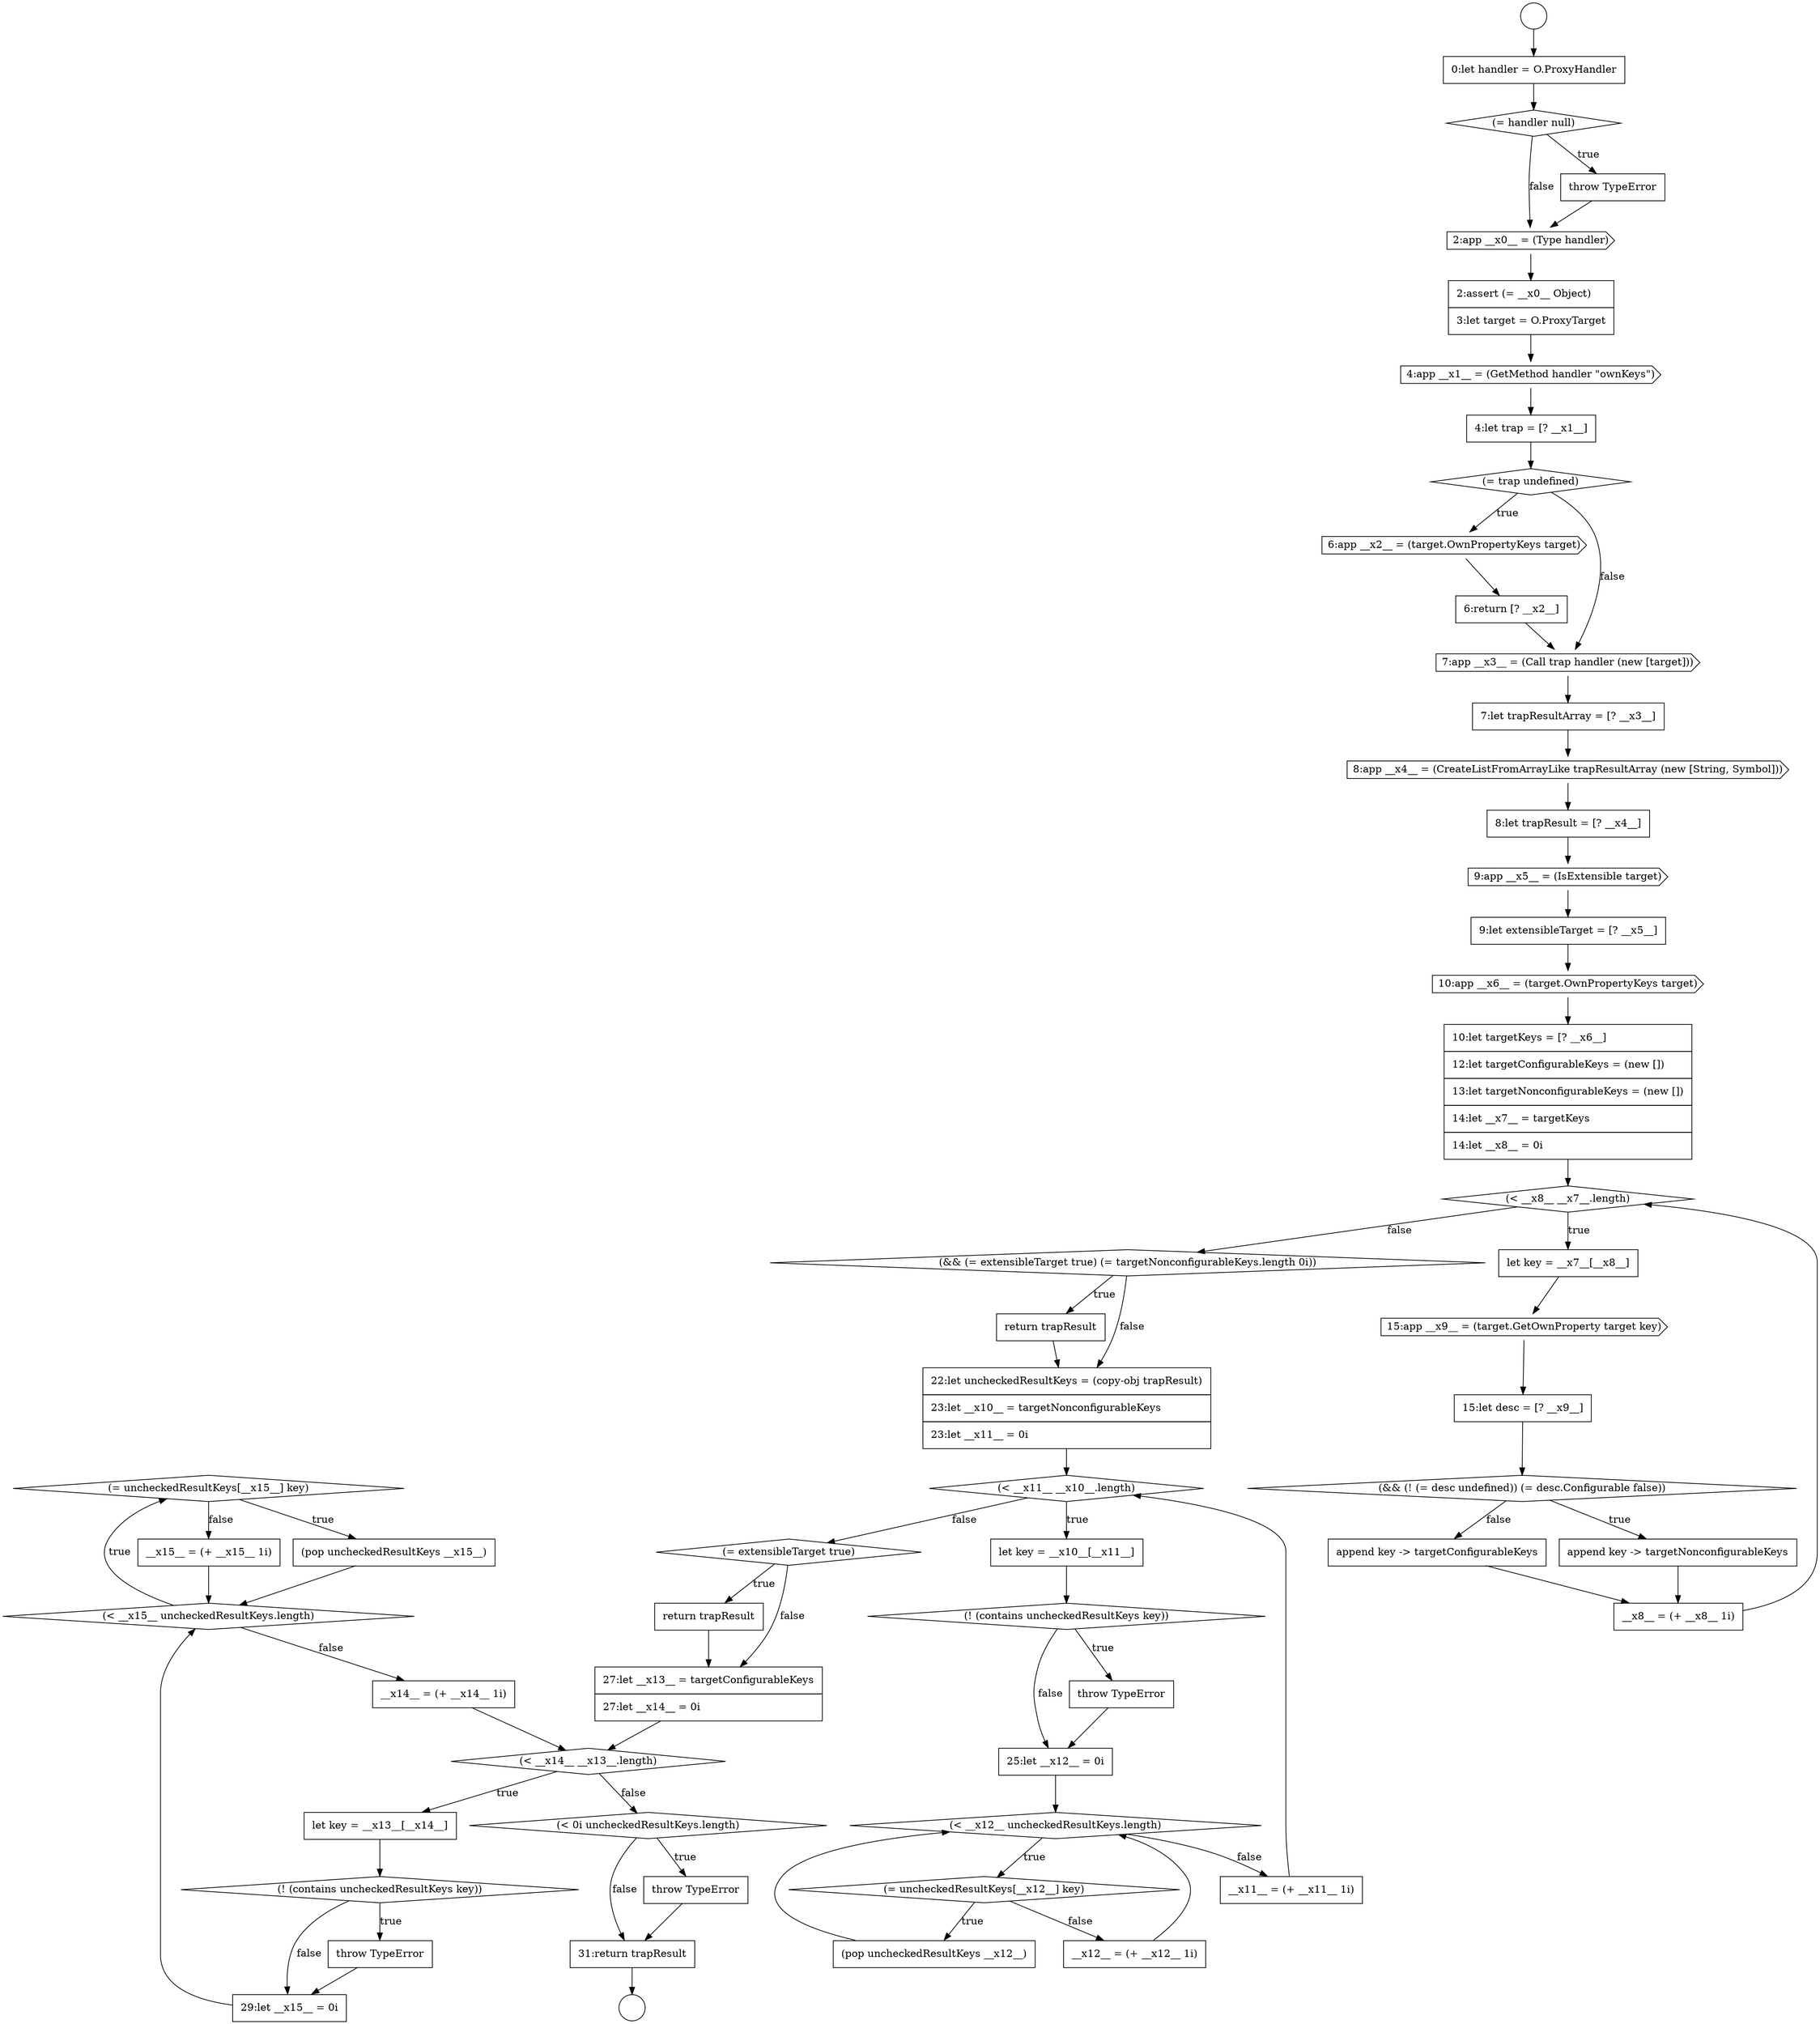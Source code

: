 digraph {
  node3008 [shape=diamond, label=<<font color="black">(= uncheckedResultKeys[__x15__] key)</font>> color="black" fillcolor="white" style=filled]
  node3004 [shape=diamond, label=<<font color="black">(! (contains uncheckedResultKeys key))</font>> color="black" fillcolor="white" style=filled]
  node2996 [shape=none, margin=0, label=<<font color="black">
    <table border="0" cellborder="1" cellspacing="0" cellpadding="10">
      <tr><td align="left">(pop uncheckedResultKeys __x12__)</td></tr>
    </table>
  </font>> color="black" fillcolor="white" style=filled]
  node3011 [shape=none, margin=0, label=<<font color="black">
    <table border="0" cellborder="1" cellspacing="0" cellpadding="10">
      <tr><td align="left">__x14__ = (+ __x14__ 1i)</td></tr>
    </table>
  </font>> color="black" fillcolor="white" style=filled]
  node2958 [shape=circle label=" " color="black" fillcolor="white" style=filled]
  node3002 [shape=diamond, label=<<font color="black">(&lt; __x14__ __x13__.length)</font>> color="black" fillcolor="white" style=filled]
  node2987 [shape=none, margin=0, label=<<font color="black">
    <table border="0" cellborder="1" cellspacing="0" cellpadding="10">
      <tr><td align="left">return trapResult</td></tr>
    </table>
  </font>> color="black" fillcolor="white" style=filled]
  node2977 [shape=none, margin=0, label=<<font color="black">
    <table border="0" cellborder="1" cellspacing="0" cellpadding="10">
      <tr><td align="left">10:let targetKeys = [? __x6__]</td></tr>
      <tr><td align="left">12:let targetConfigurableKeys = (new [])</td></tr>
      <tr><td align="left">13:let targetNonconfigurableKeys = (new [])</td></tr>
      <tr><td align="left">14:let __x7__ = targetKeys</td></tr>
      <tr><td align="left">14:let __x8__ = 0i</td></tr>
    </table>
  </font>> color="black" fillcolor="white" style=filled]
  node2983 [shape=none, margin=0, label=<<font color="black">
    <table border="0" cellborder="1" cellspacing="0" cellpadding="10">
      <tr><td align="left">append key -&gt; targetNonconfigurableKeys</td></tr>
    </table>
  </font>> color="black" fillcolor="white" style=filled]
  node2961 [shape=diamond, label=<<font color="black">(= handler null)</font>> color="black" fillcolor="white" style=filled]
  node2966 [shape=none, margin=0, label=<<font color="black">
    <table border="0" cellborder="1" cellspacing="0" cellpadding="10">
      <tr><td align="left">4:let trap = [? __x1__]</td></tr>
    </table>
  </font>> color="black" fillcolor="white" style=filled]
  node2976 [shape=cds, label=<<font color="black">10:app __x6__ = (target.OwnPropertyKeys target)</font>> color="black" fillcolor="white" style=filled]
  node3012 [shape=diamond, label=<<font color="black">(&lt; 0i uncheckedResultKeys.length)</font>> color="black" fillcolor="white" style=filled]
  node2972 [shape=cds, label=<<font color="black">8:app __x4__ = (CreateListFromArrayLike trapResultArray (new [String, Symbol]))</font>> color="black" fillcolor="white" style=filled]
  node2985 [shape=none, margin=0, label=<<font color="black">
    <table border="0" cellborder="1" cellspacing="0" cellpadding="10">
      <tr><td align="left">__x8__ = (+ __x8__ 1i)</td></tr>
    </table>
  </font>> color="black" fillcolor="white" style=filled]
  node3014 [shape=none, margin=0, label=<<font color="black">
    <table border="0" cellborder="1" cellspacing="0" cellpadding="10">
      <tr><td align="left">31:return trapResult</td></tr>
    </table>
  </font>> color="black" fillcolor="white" style=filled]
  node2989 [shape=diamond, label=<<font color="black">(&lt; __x11__ __x10__.length)</font>> color="black" fillcolor="white" style=filled]
  node2964 [shape=none, margin=0, label=<<font color="black">
    <table border="0" cellborder="1" cellspacing="0" cellpadding="10">
      <tr><td align="left">2:assert (= __x0__ Object)</td></tr>
      <tr><td align="left">3:let target = O.ProxyTarget</td></tr>
    </table>
  </font>> color="black" fillcolor="white" style=filled]
  node2979 [shape=none, margin=0, label=<<font color="black">
    <table border="0" cellborder="1" cellspacing="0" cellpadding="10">
      <tr><td align="left">let key = __x7__[__x8__]</td></tr>
    </table>
  </font>> color="black" fillcolor="white" style=filled]
  node2965 [shape=cds, label=<<font color="black">4:app __x1__ = (GetMethod handler &quot;ownKeys&quot;)</font>> color="black" fillcolor="white" style=filled]
  node2982 [shape=diamond, label=<<font color="black">(&amp;&amp; (! (= desc undefined)) (= desc.Configurable false))</font>> color="black" fillcolor="white" style=filled]
  node2969 [shape=none, margin=0, label=<<font color="black">
    <table border="0" cellborder="1" cellspacing="0" cellpadding="10">
      <tr><td align="left">6:return [? __x2__]</td></tr>
    </table>
  </font>> color="black" fillcolor="white" style=filled]
  node2986 [shape=diamond, label=<<font color="black">(&amp;&amp; (= extensibleTarget true) (= targetNonconfigurableKeys.length 0i))</font>> color="black" fillcolor="white" style=filled]
  node2990 [shape=none, margin=0, label=<<font color="black">
    <table border="0" cellborder="1" cellspacing="0" cellpadding="10">
      <tr><td align="left">let key = __x10__[__x11__]</td></tr>
    </table>
  </font>> color="black" fillcolor="white" style=filled]
  node2973 [shape=none, margin=0, label=<<font color="black">
    <table border="0" cellborder="1" cellspacing="0" cellpadding="10">
      <tr><td align="left">8:let trapResult = [? __x4__]</td></tr>
    </table>
  </font>> color="black" fillcolor="white" style=filled]
  node3001 [shape=none, margin=0, label=<<font color="black">
    <table border="0" cellborder="1" cellspacing="0" cellpadding="10">
      <tr><td align="left">27:let __x13__ = targetConfigurableKeys</td></tr>
      <tr><td align="left">27:let __x14__ = 0i</td></tr>
    </table>
  </font>> color="black" fillcolor="white" style=filled]
  node3000 [shape=none, margin=0, label=<<font color="black">
    <table border="0" cellborder="1" cellspacing="0" cellpadding="10">
      <tr><td align="left">return trapResult</td></tr>
    </table>
  </font>> color="black" fillcolor="white" style=filled]
  node3010 [shape=none, margin=0, label=<<font color="black">
    <table border="0" cellborder="1" cellspacing="0" cellpadding="10">
      <tr><td align="left">__x15__ = (+ __x15__ 1i)</td></tr>
    </table>
  </font>> color="black" fillcolor="white" style=filled]
  node2978 [shape=diamond, label=<<font color="black">(&lt; __x8__ __x7__.length)</font>> color="black" fillcolor="white" style=filled]
  node2968 [shape=cds, label=<<font color="black">6:app __x2__ = (target.OwnPropertyKeys target)</font>> color="black" fillcolor="white" style=filled]
  node3005 [shape=none, margin=0, label=<<font color="black">
    <table border="0" cellborder="1" cellspacing="0" cellpadding="10">
      <tr><td align="left">throw TypeError</td></tr>
    </table>
  </font>> color="black" fillcolor="white" style=filled]
  node2963 [shape=cds, label=<<font color="black">2:app __x0__ = (Type handler)</font>> color="black" fillcolor="white" style=filled]
  node2995 [shape=diamond, label=<<font color="black">(= uncheckedResultKeys[__x12__] key)</font>> color="black" fillcolor="white" style=filled]
  node2970 [shape=cds, label=<<font color="black">7:app __x3__ = (Call trap handler (new [target]))</font>> color="black" fillcolor="white" style=filled]
  node2981 [shape=none, margin=0, label=<<font color="black">
    <table border="0" cellborder="1" cellspacing="0" cellpadding="10">
      <tr><td align="left">15:let desc = [? __x9__]</td></tr>
    </table>
  </font>> color="black" fillcolor="white" style=filled]
  node2991 [shape=diamond, label=<<font color="black">(! (contains uncheckedResultKeys key))</font>> color="black" fillcolor="white" style=filled]
  node2959 [shape=circle label=" " color="black" fillcolor="white" style=filled]
  node3006 [shape=none, margin=0, label=<<font color="black">
    <table border="0" cellborder="1" cellspacing="0" cellpadding="10">
      <tr><td align="left">29:let __x15__ = 0i</td></tr>
    </table>
  </font>> color="black" fillcolor="white" style=filled]
  node2974 [shape=cds, label=<<font color="black">9:app __x5__ = (IsExtensible target)</font>> color="black" fillcolor="white" style=filled]
  node2962 [shape=none, margin=0, label=<<font color="black">
    <table border="0" cellborder="1" cellspacing="0" cellpadding="10">
      <tr><td align="left">throw TypeError</td></tr>
    </table>
  </font>> color="black" fillcolor="white" style=filled]
  node2967 [shape=diamond, label=<<font color="black">(= trap undefined)</font>> color="black" fillcolor="white" style=filled]
  node2999 [shape=diamond, label=<<font color="black">(= extensibleTarget true)</font>> color="black" fillcolor="white" style=filled]
  node2984 [shape=none, margin=0, label=<<font color="black">
    <table border="0" cellborder="1" cellspacing="0" cellpadding="10">
      <tr><td align="left">append key -&gt; targetConfigurableKeys</td></tr>
    </table>
  </font>> color="black" fillcolor="white" style=filled]
  node3009 [shape=none, margin=0, label=<<font color="black">
    <table border="0" cellborder="1" cellspacing="0" cellpadding="10">
      <tr><td align="left">(pop uncheckedResultKeys __x15__)</td></tr>
    </table>
  </font>> color="black" fillcolor="white" style=filled]
  node2994 [shape=diamond, label=<<font color="black">(&lt; __x12__ uncheckedResultKeys.length)</font>> color="black" fillcolor="white" style=filled]
  node2992 [shape=none, margin=0, label=<<font color="black">
    <table border="0" cellborder="1" cellspacing="0" cellpadding="10">
      <tr><td align="left">throw TypeError</td></tr>
    </table>
  </font>> color="black" fillcolor="white" style=filled]
  node2975 [shape=none, margin=0, label=<<font color="black">
    <table border="0" cellborder="1" cellspacing="0" cellpadding="10">
      <tr><td align="left">9:let extensibleTarget = [? __x5__]</td></tr>
    </table>
  </font>> color="black" fillcolor="white" style=filled]
  node3007 [shape=diamond, label=<<font color="black">(&lt; __x15__ uncheckedResultKeys.length)</font>> color="black" fillcolor="white" style=filled]
  node2960 [shape=none, margin=0, label=<<font color="black">
    <table border="0" cellborder="1" cellspacing="0" cellpadding="10">
      <tr><td align="left">0:let handler = O.ProxyHandler</td></tr>
    </table>
  </font>> color="black" fillcolor="white" style=filled]
  node2997 [shape=none, margin=0, label=<<font color="black">
    <table border="0" cellborder="1" cellspacing="0" cellpadding="10">
      <tr><td align="left">__x12__ = (+ __x12__ 1i)</td></tr>
    </table>
  </font>> color="black" fillcolor="white" style=filled]
  node2988 [shape=none, margin=0, label=<<font color="black">
    <table border="0" cellborder="1" cellspacing="0" cellpadding="10">
      <tr><td align="left">22:let uncheckedResultKeys = (copy-obj trapResult)</td></tr>
      <tr><td align="left">23:let __x10__ = targetNonconfigurableKeys</td></tr>
      <tr><td align="left">23:let __x11__ = 0i</td></tr>
    </table>
  </font>> color="black" fillcolor="white" style=filled]
  node2971 [shape=none, margin=0, label=<<font color="black">
    <table border="0" cellborder="1" cellspacing="0" cellpadding="10">
      <tr><td align="left">7:let trapResultArray = [? __x3__]</td></tr>
    </table>
  </font>> color="black" fillcolor="white" style=filled]
  node3003 [shape=none, margin=0, label=<<font color="black">
    <table border="0" cellborder="1" cellspacing="0" cellpadding="10">
      <tr><td align="left">let key = __x13__[__x14__]</td></tr>
    </table>
  </font>> color="black" fillcolor="white" style=filled]
  node3013 [shape=none, margin=0, label=<<font color="black">
    <table border="0" cellborder="1" cellspacing="0" cellpadding="10">
      <tr><td align="left">throw TypeError</td></tr>
    </table>
  </font>> color="black" fillcolor="white" style=filled]
  node2998 [shape=none, margin=0, label=<<font color="black">
    <table border="0" cellborder="1" cellspacing="0" cellpadding="10">
      <tr><td align="left">__x11__ = (+ __x11__ 1i)</td></tr>
    </table>
  </font>> color="black" fillcolor="white" style=filled]
  node2993 [shape=none, margin=0, label=<<font color="black">
    <table border="0" cellborder="1" cellspacing="0" cellpadding="10">
      <tr><td align="left">25:let __x12__ = 0i</td></tr>
    </table>
  </font>> color="black" fillcolor="white" style=filled]
  node2980 [shape=cds, label=<<font color="black">15:app __x9__ = (target.GetOwnProperty target key)</font>> color="black" fillcolor="white" style=filled]
  node3009 -> node3007 [ color="black"]
  node2995 -> node2996 [label=<<font color="black">true</font>> color="black"]
  node2995 -> node2997 [label=<<font color="black">false</font>> color="black"]
  node2985 -> node2978 [ color="black"]
  node2986 -> node2987 [label=<<font color="black">true</font>> color="black"]
  node2986 -> node2988 [label=<<font color="black">false</font>> color="black"]
  node3010 -> node3007 [ color="black"]
  node2981 -> node2982 [ color="black"]
  node2983 -> node2985 [ color="black"]
  node2971 -> node2972 [ color="black"]
  node2969 -> node2970 [ color="black"]
  node2989 -> node2990 [label=<<font color="black">true</font>> color="black"]
  node2989 -> node2999 [label=<<font color="black">false</font>> color="black"]
  node2966 -> node2967 [ color="black"]
  node3000 -> node3001 [ color="black"]
  node3008 -> node3009 [label=<<font color="black">true</font>> color="black"]
  node3008 -> node3010 [label=<<font color="black">false</font>> color="black"]
  node2994 -> node2995 [label=<<font color="black">true</font>> color="black"]
  node2994 -> node2998 [label=<<font color="black">false</font>> color="black"]
  node2988 -> node2989 [ color="black"]
  node2980 -> node2981 [ color="black"]
  node2991 -> node2992 [label=<<font color="black">true</font>> color="black"]
  node2991 -> node2993 [label=<<font color="black">false</font>> color="black"]
  node2999 -> node3000 [label=<<font color="black">true</font>> color="black"]
  node2999 -> node3001 [label=<<font color="black">false</font>> color="black"]
  node3002 -> node3003 [label=<<font color="black">true</font>> color="black"]
  node3002 -> node3012 [label=<<font color="black">false</font>> color="black"]
  node2996 -> node2994 [ color="black"]
  node2963 -> node2964 [ color="black"]
  node2964 -> node2965 [ color="black"]
  node3005 -> node3006 [ color="black"]
  node3007 -> node3008 [label=<<font color="black">true</font>> color="black"]
  node3007 -> node3011 [label=<<font color="black">false</font>> color="black"]
  node2998 -> node2989 [ color="black"]
  node2982 -> node2983 [label=<<font color="black">true</font>> color="black"]
  node2982 -> node2984 [label=<<font color="black">false</font>> color="black"]
  node2970 -> node2971 [ color="black"]
  node2979 -> node2980 [ color="black"]
  node2984 -> node2985 [ color="black"]
  node2977 -> node2978 [ color="black"]
  node2960 -> node2961 [ color="black"]
  node3004 -> node3005 [label=<<font color="black">true</font>> color="black"]
  node3004 -> node3006 [label=<<font color="black">false</font>> color="black"]
  node3013 -> node3014 [ color="black"]
  node3014 -> node2959 [ color="black"]
  node2978 -> node2979 [label=<<font color="black">true</font>> color="black"]
  node2978 -> node2986 [label=<<font color="black">false</font>> color="black"]
  node2997 -> node2994 [ color="black"]
  node2972 -> node2973 [ color="black"]
  node2990 -> node2991 [ color="black"]
  node2968 -> node2969 [ color="black"]
  node2976 -> node2977 [ color="black"]
  node2967 -> node2968 [label=<<font color="black">true</font>> color="black"]
  node2967 -> node2970 [label=<<font color="black">false</font>> color="black"]
  node2975 -> node2976 [ color="black"]
  node2961 -> node2962 [label=<<font color="black">true</font>> color="black"]
  node2961 -> node2963 [label=<<font color="black">false</font>> color="black"]
  node3001 -> node3002 [ color="black"]
  node2974 -> node2975 [ color="black"]
  node3003 -> node3004 [ color="black"]
  node2973 -> node2974 [ color="black"]
  node2958 -> node2960 [ color="black"]
  node2965 -> node2966 [ color="black"]
  node3011 -> node3002 [ color="black"]
  node3012 -> node3013 [label=<<font color="black">true</font>> color="black"]
  node3012 -> node3014 [label=<<font color="black">false</font>> color="black"]
  node2987 -> node2988 [ color="black"]
  node2962 -> node2963 [ color="black"]
  node3006 -> node3007 [ color="black"]
  node2992 -> node2993 [ color="black"]
  node2993 -> node2994 [ color="black"]
}
